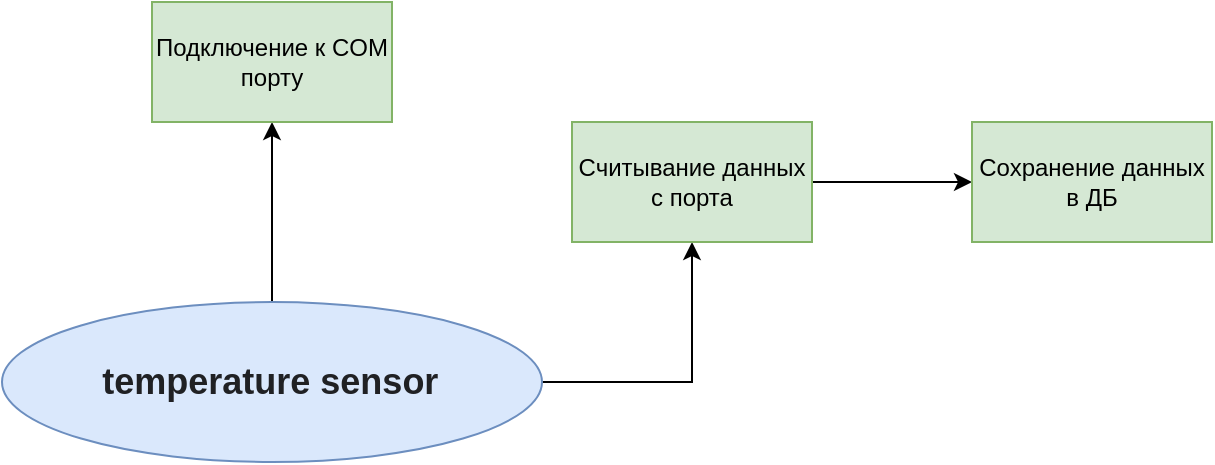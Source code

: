 <mxfile version="15.1.4" type="github">
  <diagram name="Page-1" id="ad52d381-51e7-2e0d-a935-2d0ddd2fd229">
    <mxGraphModel dx="862" dy="492" grid="1" gridSize="10" guides="1" tooltips="1" connect="1" arrows="1" fold="1" page="1" pageScale="1" pageWidth="1100" pageHeight="850" background="none" math="0" shadow="0">
      <root>
        <mxCell id="0" />
        <mxCell id="1" parent="0" />
        <mxCell id="8uQhh_0VL9mhWenT0-Hg-5" value="" style="edgeStyle=orthogonalEdgeStyle;rounded=0;orthogonalLoop=1;jettySize=auto;html=1;" edge="1" parent="1" source="8uQhh_0VL9mhWenT0-Hg-3" target="8uQhh_0VL9mhWenT0-Hg-4">
          <mxGeometry relative="1" as="geometry" />
        </mxCell>
        <mxCell id="8uQhh_0VL9mhWenT0-Hg-12" style="edgeStyle=orthogonalEdgeStyle;rounded=0;orthogonalLoop=1;jettySize=auto;html=1;" edge="1" parent="1" source="8uQhh_0VL9mhWenT0-Hg-3" target="8uQhh_0VL9mhWenT0-Hg-8">
          <mxGeometry relative="1" as="geometry" />
        </mxCell>
        <mxCell id="8uQhh_0VL9mhWenT0-Hg-3" value="&lt;pre class=&quot;tw-data-text tw-text-large XcVN5d tw-ta&quot; id=&quot;tw-target-text&quot; dir=&quot;ltr&quot; style=&quot;font-family: inherit ; line-height: 36px ; border: none ; padding: 2px 0.14em 2px 0px ; position: relative ; margin-top: -2px ; margin-bottom: -2px ; resize: none ; overflow: hidden ; width: 270px ; overflow-wrap: break-word ; color: rgb(32 , 33 , 36)&quot;&gt;&lt;span class=&quot;Y2IQFc&quot; lang=&quot;en&quot;&gt;&lt;font style=&quot;font-size: 18px&quot;&gt;&lt;b&gt;temperature sensor&lt;/b&gt;&lt;/font&gt;&lt;/span&gt;&lt;/pre&gt;" style="ellipse;whiteSpace=wrap;html=1;align=center;fillColor=#dae8fc;strokeColor=#6c8ebf;" vertex="1" parent="1">
          <mxGeometry x="415" y="290" width="270" height="80" as="geometry" />
        </mxCell>
        <mxCell id="8uQhh_0VL9mhWenT0-Hg-4" value="Подключение к COM порту&lt;br&gt;" style="whiteSpace=wrap;html=1;strokeColor=#82b366;fillColor=#d5e8d4;" vertex="1" parent="1">
          <mxGeometry x="490" y="140" width="120" height="60" as="geometry" />
        </mxCell>
        <mxCell id="8uQhh_0VL9mhWenT0-Hg-11" value="" style="edgeStyle=orthogonalEdgeStyle;rounded=0;orthogonalLoop=1;jettySize=auto;html=1;" edge="1" parent="1" source="8uQhh_0VL9mhWenT0-Hg-8" target="8uQhh_0VL9mhWenT0-Hg-10">
          <mxGeometry relative="1" as="geometry" />
        </mxCell>
        <mxCell id="8uQhh_0VL9mhWenT0-Hg-8" value="Считывание данных с порта" style="whiteSpace=wrap;html=1;strokeColor=#82b366;fillColor=#d5e8d4;" vertex="1" parent="1">
          <mxGeometry x="700" y="200" width="120" height="60" as="geometry" />
        </mxCell>
        <mxCell id="8uQhh_0VL9mhWenT0-Hg-10" value="Сохранение данных в ДБ" style="whiteSpace=wrap;html=1;strokeColor=#82b366;fillColor=#d5e8d4;" vertex="1" parent="1">
          <mxGeometry x="900" y="200" width="120" height="60" as="geometry" />
        </mxCell>
      </root>
    </mxGraphModel>
  </diagram>
</mxfile>
